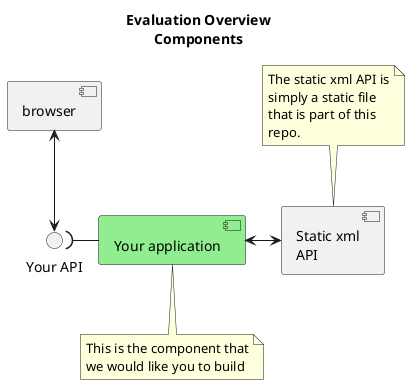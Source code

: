 @startuml evaluation-instructions
title
Evaluation Overview
Components
end title
component browser as B
interface "Your API" as YA
component "Your application" as N #LightGreen
component "Static xml\nAPI" as A

B <--> YA
N -left( YA
N <-> A
note top of A
    The static xml API is
    simply a static file
    that is part of this
    repo.
end note
note bottom of N
    This is the component that
    we would like you to build
end note
@enduml
